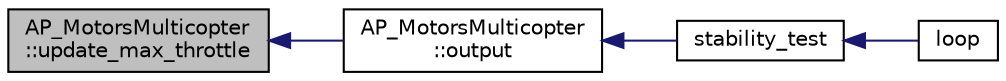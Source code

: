digraph "AP_MotorsMulticopter::update_max_throttle"
{
 // INTERACTIVE_SVG=YES
  edge [fontname="Helvetica",fontsize="10",labelfontname="Helvetica",labelfontsize="10"];
  node [fontname="Helvetica",fontsize="10",shape=record];
  rankdir="LR";
  Node1 [label="AP_MotorsMulticopter\l::update_max_throttle",height=0.2,width=0.4,color="black", fillcolor="grey75", style="filled", fontcolor="black"];
  Node1 -> Node2 [dir="back",color="midnightblue",fontsize="10",style="solid",fontname="Helvetica"];
  Node2 [label="AP_MotorsMulticopter\l::output",height=0.2,width=0.4,color="black", fillcolor="white", style="filled",URL="$classAP__MotorsMulticopter.html#aaf6c07b5dc56f5a91988bf7cccbbe067"];
  Node2 -> Node3 [dir="back",color="midnightblue",fontsize="10",style="solid",fontname="Helvetica"];
  Node3 [label="stability_test",height=0.2,width=0.4,color="black", fillcolor="white", style="filled",URL="$AP__Motors__test_8cpp.html#a7f47bb79f883994514efee9d8de3ec0c"];
  Node3 -> Node4 [dir="back",color="midnightblue",fontsize="10",style="solid",fontname="Helvetica"];
  Node4 [label="loop",height=0.2,width=0.4,color="black", fillcolor="white", style="filled",URL="$AP__Motors__test_8cpp.html#afe461d27b9c48d5921c00d521181f12f"];
}
